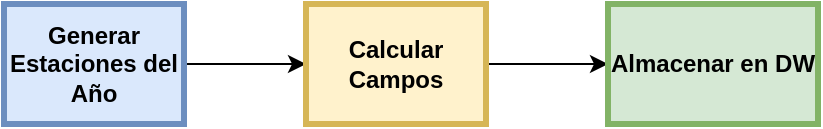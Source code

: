 <mxfile pages="1" version="11.2.5" type="device"><diagram name="Page-1" id="c7558073-3199-34d8-9f00-42111426c3f3"><mxGraphModel dx="786" dy="582" grid="1" gridSize="10" guides="1" tooltips="1" connect="1" arrows="1" fold="1" page="1" pageScale="1" pageWidth="826" pageHeight="1169" background="#ffffff" math="0" shadow="0"><root><mxCell id="0"/><mxCell id="1" parent="0"/><mxCell id="KHJzqqsQ3kqEn71Sj2GZ-99" style="edgeStyle=orthogonalEdgeStyle;rounded=0;orthogonalLoop=1;jettySize=auto;html=1;exitX=1;exitY=0.5;exitDx=0;exitDy=0;entryX=0;entryY=0.5;entryDx=0;entryDy=0;" parent="1" source="KHJzqqsQ3kqEn71Sj2GZ-96" target="KHJzqqsQ3kqEn71Sj2GZ-97" edge="1"><mxGeometry relative="1" as="geometry"/></mxCell><mxCell id="KHJzqqsQ3kqEn71Sj2GZ-96" value="Generar Estaciones del Año" style="whiteSpace=wrap;align=center;verticalAlign=middle;fontStyle=1;strokeWidth=3;fillColor=#dae8fc;strokeColor=#6c8ebf;" parent="1" vertex="1"><mxGeometry x="80.0" y="80" width="90" height="60" as="geometry"/></mxCell><mxCell id="KHJzqqsQ3kqEn71Sj2GZ-103" style="edgeStyle=orthogonalEdgeStyle;rounded=0;orthogonalLoop=1;jettySize=auto;html=1;exitX=1;exitY=0.5;exitDx=0;exitDy=0;entryX=0;entryY=0.5;entryDx=0;entryDy=0;" parent="1" source="KHJzqqsQ3kqEn71Sj2GZ-97" target="KHJzqqsQ3kqEn71Sj2GZ-102" edge="1"><mxGeometry relative="1" as="geometry"/></mxCell><mxCell id="KHJzqqsQ3kqEn71Sj2GZ-97" value="Calcular Campos" style="whiteSpace=wrap;align=center;verticalAlign=middle;fontStyle=1;strokeWidth=3;fillColor=#fff2cc;strokeColor=#d6b656;" parent="1" vertex="1"><mxGeometry x="231.0" y="80" width="90" height="60" as="geometry"/></mxCell><mxCell id="KHJzqqsQ3kqEn71Sj2GZ-102" value="Almacenar en DW" style="whiteSpace=wrap;align=center;verticalAlign=middle;fontStyle=1;strokeWidth=3;fillColor=#d5e8d4;strokeColor=#82b366;" parent="1" vertex="1"><mxGeometry x="382" y="80" width="105" height="60" as="geometry"/></mxCell></root></mxGraphModel></diagram></mxfile>